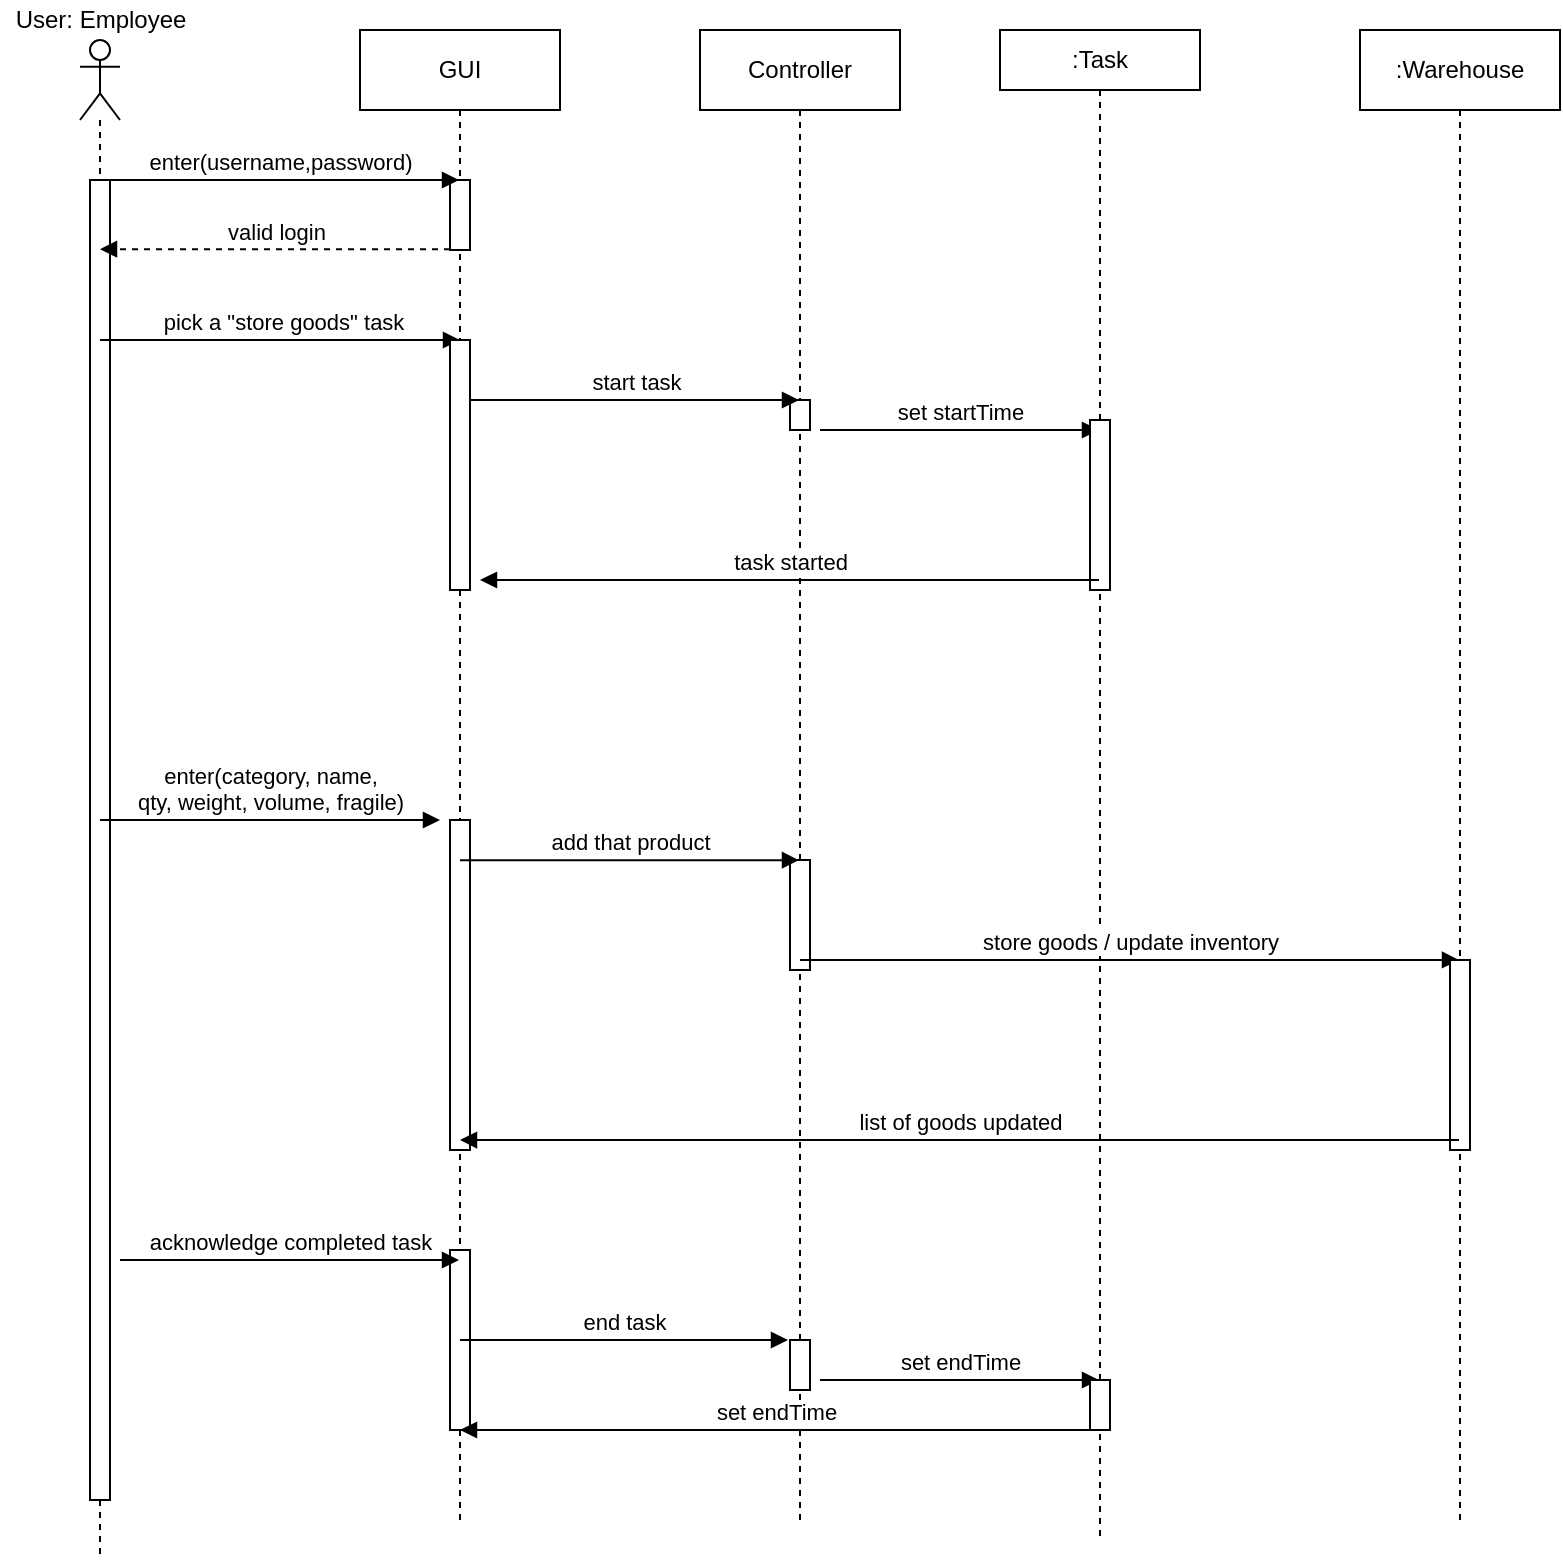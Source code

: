 <mxfile version="15.8.6" type="device"><diagram name="Page-1" id="13e1069c-82ec-6db2-03f1-153e76fe0fe0"><mxGraphModel dx="683" dy="1181" grid="1" gridSize="10" guides="1" tooltips="1" connect="1" arrows="1" fold="1" page="0" pageScale="1" pageWidth="1100" pageHeight="850" background="none" math="0" shadow="0"><root><mxCell id="0"/><mxCell id="1" parent="0"/><mxCell id="EYuN2_5wPXkh3b_Y5IRX-53" value="" style="shape=umlLifeline;participant=umlActor;perimeter=lifelinePerimeter;whiteSpace=wrap;html=1;container=1;collapsible=0;recursiveResize=0;verticalAlign=top;spacingTop=36;outlineConnect=0;size=40;" vertex="1" parent="1"><mxGeometry x="950" y="10" width="20" height="760" as="geometry"/></mxCell><mxCell id="EYuN2_5wPXkh3b_Y5IRX-90" value="" style="html=1;points=[];perimeter=orthogonalPerimeter;" vertex="1" parent="EYuN2_5wPXkh3b_Y5IRX-53"><mxGeometry x="5" y="70" width="10" height="660" as="geometry"/></mxCell><mxCell id="EYuN2_5wPXkh3b_Y5IRX-54" value="GUI" style="shape=umlLifeline;perimeter=lifelinePerimeter;whiteSpace=wrap;html=1;container=1;collapsible=0;recursiveResize=0;outlineConnect=0;" vertex="1" parent="1"><mxGeometry x="1090" y="5" width="100" height="745" as="geometry"/></mxCell><mxCell id="EYuN2_5wPXkh3b_Y5IRX-61" value="" style="html=1;points=[];perimeter=orthogonalPerimeter;" vertex="1" parent="EYuN2_5wPXkh3b_Y5IRX-54"><mxGeometry x="45" y="75" width="10" height="35" as="geometry"/></mxCell><mxCell id="EYuN2_5wPXkh3b_Y5IRX-63" value="valid login" style="html=1;verticalAlign=bottom;endArrow=block;rounded=0;dashed=1;" edge="1" parent="EYuN2_5wPXkh3b_Y5IRX-54" target="EYuN2_5wPXkh3b_Y5IRX-53"><mxGeometry width="80" relative="1" as="geometry"><mxPoint x="45" y="109.6" as="sourcePoint"/><mxPoint x="-74.5" y="109.6" as="targetPoint"/></mxGeometry></mxCell><mxCell id="EYuN2_5wPXkh3b_Y5IRX-66" value="&amp;nbsp;pick a &quot;store goods&quot; task" style="html=1;verticalAlign=bottom;endArrow=block;rounded=0;" edge="1" parent="EYuN2_5wPXkh3b_Y5IRX-54" source="EYuN2_5wPXkh3b_Y5IRX-53"><mxGeometry width="80" relative="1" as="geometry"><mxPoint x="-64.5" y="155.0" as="sourcePoint"/><mxPoint x="50" y="155" as="targetPoint"/></mxGeometry></mxCell><mxCell id="EYuN2_5wPXkh3b_Y5IRX-91" value="" style="html=1;points=[];perimeter=orthogonalPerimeter;" vertex="1" parent="EYuN2_5wPXkh3b_Y5IRX-54"><mxGeometry x="45" y="155" width="10" height="125" as="geometry"/></mxCell><mxCell id="EYuN2_5wPXkh3b_Y5IRX-94" value="" style="html=1;points=[];perimeter=orthogonalPerimeter;" vertex="1" parent="EYuN2_5wPXkh3b_Y5IRX-54"><mxGeometry x="45" y="395" width="10" height="165" as="geometry"/></mxCell><mxCell id="EYuN2_5wPXkh3b_Y5IRX-97" value="" style="html=1;points=[];perimeter=orthogonalPerimeter;" vertex="1" parent="EYuN2_5wPXkh3b_Y5IRX-54"><mxGeometry x="45" y="610" width="10" height="90" as="geometry"/></mxCell><mxCell id="EYuN2_5wPXkh3b_Y5IRX-56" value="User: Employee" style="text;html=1;align=center;verticalAlign=middle;resizable=0;points=[];autosize=1;strokeColor=none;fillColor=none;" vertex="1" parent="1"><mxGeometry x="910" y="-10" width="100" height="20" as="geometry"/></mxCell><mxCell id="EYuN2_5wPXkh3b_Y5IRX-62" value="enter(username,password)" style="html=1;verticalAlign=bottom;endArrow=block;rounded=0;" edge="1" parent="1" target="EYuN2_5wPXkh3b_Y5IRX-54"><mxGeometry width="80" relative="1" as="geometry"><mxPoint x="960" y="80" as="sourcePoint"/><mxPoint x="1070" y="80" as="targetPoint"/></mxGeometry></mxCell><mxCell id="EYuN2_5wPXkh3b_Y5IRX-64" value="Controller" style="shape=umlLifeline;perimeter=lifelinePerimeter;whiteSpace=wrap;html=1;container=1;collapsible=0;recursiveResize=0;outlineConnect=0;" vertex="1" parent="1"><mxGeometry x="1260" y="5" width="100" height="745" as="geometry"/></mxCell><mxCell id="EYuN2_5wPXkh3b_Y5IRX-89" value="set endTime" style="html=1;verticalAlign=bottom;endArrow=block;rounded=0;" edge="1" parent="EYuN2_5wPXkh3b_Y5IRX-64"><mxGeometry width="80" relative="1" as="geometry"><mxPoint x="60" y="675.0" as="sourcePoint"/><mxPoint x="199.5" y="675.0" as="targetPoint"/></mxGeometry></mxCell><mxCell id="EYuN2_5wPXkh3b_Y5IRX-92" value="" style="html=1;points=[];perimeter=orthogonalPerimeter;" vertex="1" parent="EYuN2_5wPXkh3b_Y5IRX-64"><mxGeometry x="45" y="185" width="10" height="15" as="geometry"/></mxCell><mxCell id="EYuN2_5wPXkh3b_Y5IRX-95" value="" style="html=1;points=[];perimeter=orthogonalPerimeter;" vertex="1" parent="EYuN2_5wPXkh3b_Y5IRX-64"><mxGeometry x="45" y="415" width="10" height="55" as="geometry"/></mxCell><mxCell id="EYuN2_5wPXkh3b_Y5IRX-98" value="" style="html=1;points=[];perimeter=orthogonalPerimeter;" vertex="1" parent="EYuN2_5wPXkh3b_Y5IRX-64"><mxGeometry x="45" y="655" width="10" height="25" as="geometry"/></mxCell><mxCell id="EYuN2_5wPXkh3b_Y5IRX-67" value=":Task" style="shape=umlLifeline;perimeter=lifelinePerimeter;whiteSpace=wrap;html=1;container=1;collapsible=0;recursiveResize=0;outlineConnect=0;size=30;" vertex="1" parent="1"><mxGeometry x="1410" y="5" width="100" height="755" as="geometry"/></mxCell><mxCell id="EYuN2_5wPXkh3b_Y5IRX-69" value="set startTime" style="html=1;verticalAlign=bottom;endArrow=block;rounded=0;" edge="1" parent="EYuN2_5wPXkh3b_Y5IRX-67"><mxGeometry width="80" relative="1" as="geometry"><mxPoint x="-90" y="200.0" as="sourcePoint"/><mxPoint x="49.5" y="200" as="targetPoint"/></mxGeometry></mxCell><mxCell id="EYuN2_5wPXkh3b_Y5IRX-82" value="store goods / update inventory" style="html=1;verticalAlign=bottom;endArrow=block;rounded=0;exitX=0.94;exitY=0.889;exitDx=0;exitDy=0;exitPerimeter=0;" edge="1" parent="EYuN2_5wPXkh3b_Y5IRX-67" target="EYuN2_5wPXkh3b_Y5IRX-77"><mxGeometry width="80" relative="1" as="geometry"><mxPoint x="-100" y="464.995" as="sourcePoint"/><mxPoint x="65.1" y="464.995" as="targetPoint"/></mxGeometry></mxCell><mxCell id="EYuN2_5wPXkh3b_Y5IRX-93" value="" style="html=1;points=[];perimeter=orthogonalPerimeter;" vertex="1" parent="EYuN2_5wPXkh3b_Y5IRX-67"><mxGeometry x="45" y="195" width="10" height="85" as="geometry"/></mxCell><mxCell id="EYuN2_5wPXkh3b_Y5IRX-99" value="" style="html=1;points=[];perimeter=orthogonalPerimeter;" vertex="1" parent="EYuN2_5wPXkh3b_Y5IRX-67"><mxGeometry x="45" y="675" width="10" height="25" as="geometry"/></mxCell><mxCell id="EYuN2_5wPXkh3b_Y5IRX-100" value="set endTime" style="html=1;verticalAlign=bottom;endArrow=block;rounded=0;" edge="1" parent="EYuN2_5wPXkh3b_Y5IRX-67" target="EYuN2_5wPXkh3b_Y5IRX-54"><mxGeometry width="80" relative="1" as="geometry"><mxPoint x="45.0" y="700.0" as="sourcePoint"/><mxPoint x="-94.5" y="700.0" as="targetPoint"/></mxGeometry></mxCell><mxCell id="EYuN2_5wPXkh3b_Y5IRX-71" value="start task" style="html=1;verticalAlign=bottom;endArrow=block;rounded=0;" edge="1" parent="1" target="EYuN2_5wPXkh3b_Y5IRX-64"><mxGeometry width="80" relative="1" as="geometry"><mxPoint x="1145.5" y="190.0" as="sourcePoint"/><mxPoint x="1260" y="190" as="targetPoint"/></mxGeometry></mxCell><mxCell id="EYuN2_5wPXkh3b_Y5IRX-72" value="task started" style="html=1;verticalAlign=bottom;endArrow=block;rounded=0;" edge="1" parent="1"><mxGeometry width="80" relative="1" as="geometry"><mxPoint x="1459.5" y="280.0" as="sourcePoint"/><mxPoint x="1150" y="280" as="targetPoint"/></mxGeometry></mxCell><mxCell id="EYuN2_5wPXkh3b_Y5IRX-74" value="enter(category, name, &lt;br&gt;qty, weight, volume, fragile)" style="html=1;verticalAlign=bottom;endArrow=block;rounded=0;" edge="1" parent="1" source="EYuN2_5wPXkh3b_Y5IRX-53"><mxGeometry width="80" relative="1" as="geometry"><mxPoint x="990" y="400" as="sourcePoint"/><mxPoint x="1130" y="400" as="targetPoint"/></mxGeometry></mxCell><mxCell id="EYuN2_5wPXkh3b_Y5IRX-76" value="add that product" style="html=1;verticalAlign=bottom;endArrow=block;rounded=0;exitX=0.5;exitY=0.515;exitDx=0;exitDy=0;exitPerimeter=0;" edge="1" parent="1" target="EYuN2_5wPXkh3b_Y5IRX-64"><mxGeometry width="80" relative="1" as="geometry"><mxPoint x="1140" y="420.075" as="sourcePoint"/><mxPoint x="1290" y="420" as="targetPoint"/></mxGeometry></mxCell><mxCell id="EYuN2_5wPXkh3b_Y5IRX-77" value=":Warehouse" style="shape=umlLifeline;perimeter=lifelinePerimeter;whiteSpace=wrap;html=1;container=1;collapsible=0;recursiveResize=0;outlineConnect=0;" vertex="1" parent="1"><mxGeometry x="1590" y="5" width="100" height="745" as="geometry"/></mxCell><mxCell id="EYuN2_5wPXkh3b_Y5IRX-96" value="" style="html=1;points=[];perimeter=orthogonalPerimeter;" vertex="1" parent="EYuN2_5wPXkh3b_Y5IRX-77"><mxGeometry x="45" y="465" width="10" height="95" as="geometry"/></mxCell><mxCell id="EYuN2_5wPXkh3b_Y5IRX-84" value="list of goods updated" style="html=1;verticalAlign=bottom;endArrow=block;rounded=0;exitX=0.94;exitY=0.889;exitDx=0;exitDy=0;exitPerimeter=0;" edge="1" parent="1" target="EYuN2_5wPXkh3b_Y5IRX-54"><mxGeometry width="80" relative="1" as="geometry"><mxPoint x="1639.5" y="560.005" as="sourcePoint"/><mxPoint x="1310" y="560.005" as="targetPoint"/></mxGeometry></mxCell><mxCell id="EYuN2_5wPXkh3b_Y5IRX-87" value="acknowledge completed task" style="html=1;verticalAlign=bottom;endArrow=block;rounded=0;exitX=1.5;exitY=0.8;exitDx=0;exitDy=0;exitPerimeter=0;" edge="1" parent="1"><mxGeometry width="80" relative="1" as="geometry"><mxPoint x="970" y="620.0" as="sourcePoint"/><mxPoint x="1139.5" y="620.0" as="targetPoint"/></mxGeometry></mxCell><mxCell id="EYuN2_5wPXkh3b_Y5IRX-88" value="end task" style="html=1;verticalAlign=bottom;endArrow=block;rounded=0;" edge="1" parent="1"><mxGeometry width="80" relative="1" as="geometry"><mxPoint x="1140" y="660.0" as="sourcePoint"/><mxPoint x="1304.0" y="660.0" as="targetPoint"/></mxGeometry></mxCell></root></mxGraphModel></diagram></mxfile>